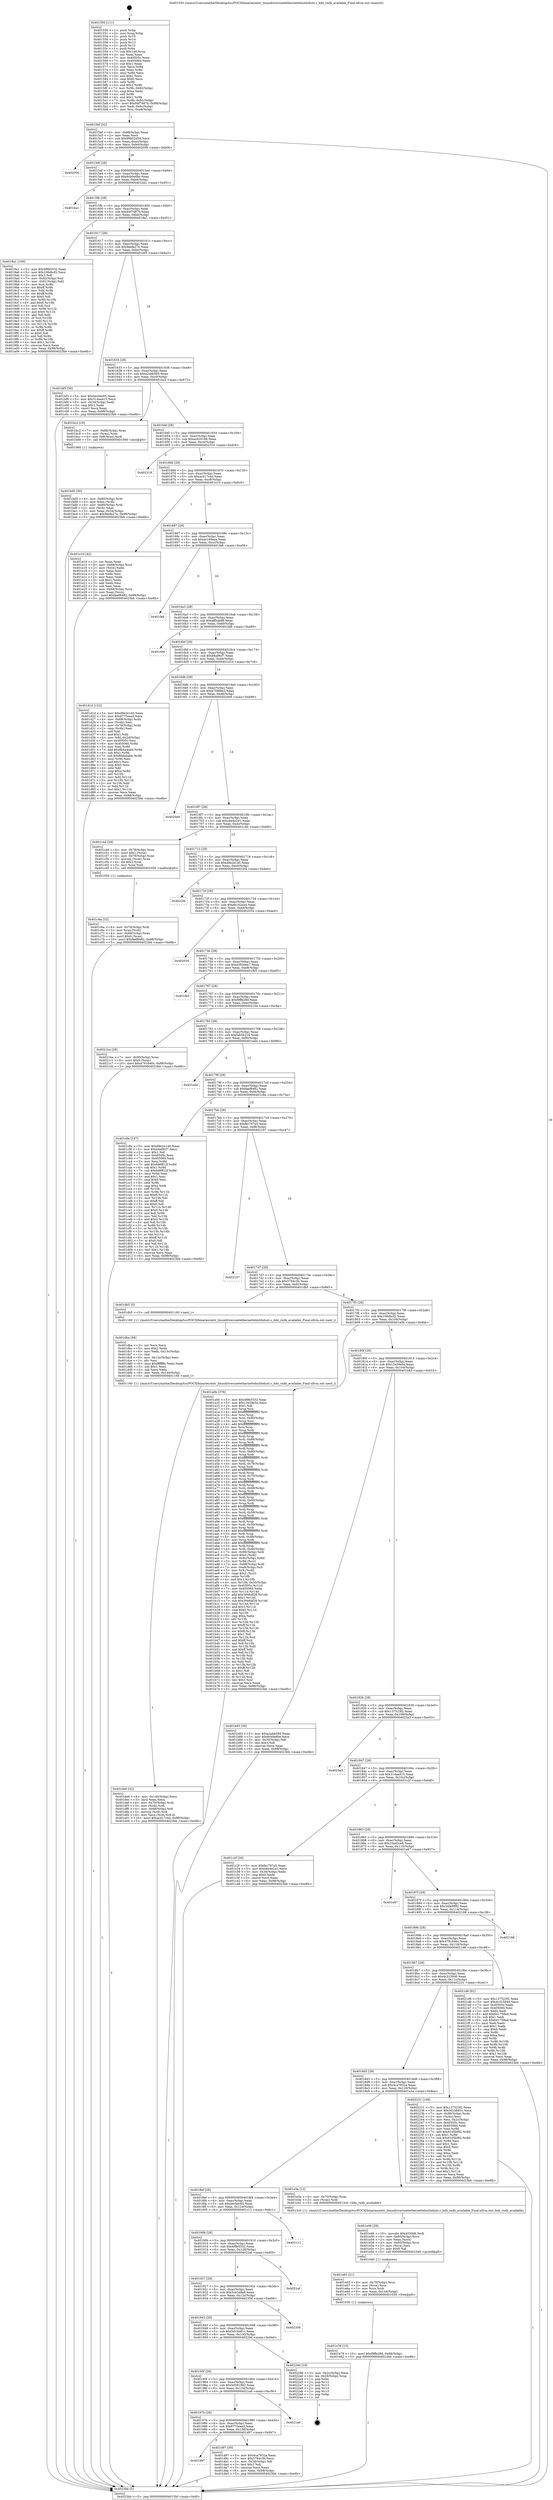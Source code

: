 digraph "0x401550" {
  label = "0x401550 (/mnt/c/Users/mathe/Desktop/tcc/POCII/binaries/extr_linuxdriversnetethernettehutitehuti.c_bdx_rxdb_available_Final-ollvm.out::main(0))"
  labelloc = "t"
  node[shape=record]

  Entry [label="",width=0.3,height=0.3,shape=circle,fillcolor=black,style=filled]
  "0x4015bf" [label="{
     0x4015bf [32]\l
     | [instrs]\l
     &nbsp;&nbsp;0x4015bf \<+6\>: mov -0x98(%rbp),%eax\l
     &nbsp;&nbsp;0x4015c5 \<+2\>: mov %eax,%ecx\l
     &nbsp;&nbsp;0x4015c7 \<+6\>: sub $0x89602d59,%ecx\l
     &nbsp;&nbsp;0x4015cd \<+6\>: mov %eax,-0xac(%rbp)\l
     &nbsp;&nbsp;0x4015d3 \<+6\>: mov %ecx,-0xb0(%rbp)\l
     &nbsp;&nbsp;0x4015d9 \<+6\>: je 0000000000402056 \<main+0xb06\>\l
  }"]
  "0x402056" [label="{
     0x402056\l
  }", style=dashed]
  "0x4015df" [label="{
     0x4015df [28]\l
     | [instrs]\l
     &nbsp;&nbsp;0x4015df \<+5\>: jmp 00000000004015e4 \<main+0x94\>\l
     &nbsp;&nbsp;0x4015e4 \<+6\>: mov -0xac(%rbp),%eax\l
     &nbsp;&nbsp;0x4015ea \<+5\>: sub $0x8cb0e6be,%eax\l
     &nbsp;&nbsp;0x4015ef \<+6\>: mov %eax,-0xb4(%rbp)\l
     &nbsp;&nbsp;0x4015f5 \<+6\>: je 0000000000401ba1 \<main+0x651\>\l
  }"]
  Exit [label="",width=0.3,height=0.3,shape=circle,fillcolor=black,style=filled,peripheries=2]
  "0x401ba1" [label="{
     0x401ba1\l
  }", style=dashed]
  "0x4015fb" [label="{
     0x4015fb [28]\l
     | [instrs]\l
     &nbsp;&nbsp;0x4015fb \<+5\>: jmp 0000000000401600 \<main+0xb0\>\l
     &nbsp;&nbsp;0x401600 \<+6\>: mov -0xac(%rbp),%eax\l
     &nbsp;&nbsp;0x401606 \<+5\>: sub $0x94f7d87b,%eax\l
     &nbsp;&nbsp;0x40160b \<+6\>: mov %eax,-0xb8(%rbp)\l
     &nbsp;&nbsp;0x401611 \<+6\>: je 00000000004019a1 \<main+0x451\>\l
  }"]
  "0x401e78" [label="{
     0x401e78 [15]\l
     | [instrs]\l
     &nbsp;&nbsp;0x401e78 \<+10\>: movl $0xf9ffe28d,-0x98(%rbp)\l
     &nbsp;&nbsp;0x401e82 \<+5\>: jmp 00000000004023bb \<main+0xe6b\>\l
  }"]
  "0x4019a1" [label="{
     0x4019a1 [106]\l
     | [instrs]\l
     &nbsp;&nbsp;0x4019a1 \<+5\>: mov $0x4f9b5532,%eax\l
     &nbsp;&nbsp;0x4019a6 \<+5\>: mov $0x106dbcf2,%ecx\l
     &nbsp;&nbsp;0x4019ab \<+2\>: mov $0x1,%dl\l
     &nbsp;&nbsp;0x4019ad \<+7\>: mov -0x92(%rbp),%sil\l
     &nbsp;&nbsp;0x4019b4 \<+7\>: mov -0x91(%rbp),%dil\l
     &nbsp;&nbsp;0x4019bb \<+3\>: mov %sil,%r8b\l
     &nbsp;&nbsp;0x4019be \<+4\>: xor $0xff,%r8b\l
     &nbsp;&nbsp;0x4019c2 \<+3\>: mov %dil,%r9b\l
     &nbsp;&nbsp;0x4019c5 \<+4\>: xor $0xff,%r9b\l
     &nbsp;&nbsp;0x4019c9 \<+3\>: xor $0x0,%dl\l
     &nbsp;&nbsp;0x4019cc \<+3\>: mov %r8b,%r10b\l
     &nbsp;&nbsp;0x4019cf \<+4\>: and $0x0,%r10b\l
     &nbsp;&nbsp;0x4019d3 \<+3\>: and %dl,%sil\l
     &nbsp;&nbsp;0x4019d6 \<+3\>: mov %r9b,%r11b\l
     &nbsp;&nbsp;0x4019d9 \<+4\>: and $0x0,%r11b\l
     &nbsp;&nbsp;0x4019dd \<+3\>: and %dl,%dil\l
     &nbsp;&nbsp;0x4019e0 \<+3\>: or %sil,%r10b\l
     &nbsp;&nbsp;0x4019e3 \<+3\>: or %dil,%r11b\l
     &nbsp;&nbsp;0x4019e6 \<+3\>: xor %r11b,%r10b\l
     &nbsp;&nbsp;0x4019e9 \<+3\>: or %r9b,%r8b\l
     &nbsp;&nbsp;0x4019ec \<+4\>: xor $0xff,%r8b\l
     &nbsp;&nbsp;0x4019f0 \<+3\>: or $0x0,%dl\l
     &nbsp;&nbsp;0x4019f3 \<+3\>: and %dl,%r8b\l
     &nbsp;&nbsp;0x4019f6 \<+3\>: or %r8b,%r10b\l
     &nbsp;&nbsp;0x4019f9 \<+4\>: test $0x1,%r10b\l
     &nbsp;&nbsp;0x4019fd \<+3\>: cmovne %ecx,%eax\l
     &nbsp;&nbsp;0x401a00 \<+6\>: mov %eax,-0x98(%rbp)\l
     &nbsp;&nbsp;0x401a06 \<+5\>: jmp 00000000004023bb \<main+0xe6b\>\l
  }"]
  "0x401617" [label="{
     0x401617 [28]\l
     | [instrs]\l
     &nbsp;&nbsp;0x401617 \<+5\>: jmp 000000000040161c \<main+0xcc\>\l
     &nbsp;&nbsp;0x40161c \<+6\>: mov -0xac(%rbp),%eax\l
     &nbsp;&nbsp;0x401622 \<+5\>: sub $0x9eefa27e,%eax\l
     &nbsp;&nbsp;0x401627 \<+6\>: mov %eax,-0xbc(%rbp)\l
     &nbsp;&nbsp;0x40162d \<+6\>: je 0000000000401bf3 \<main+0x6a3\>\l
  }"]
  "0x4023bb" [label="{
     0x4023bb [5]\l
     | [instrs]\l
     &nbsp;&nbsp;0x4023bb \<+5\>: jmp 00000000004015bf \<main+0x6f\>\l
  }"]
  "0x401550" [label="{
     0x401550 [111]\l
     | [instrs]\l
     &nbsp;&nbsp;0x401550 \<+1\>: push %rbp\l
     &nbsp;&nbsp;0x401551 \<+3\>: mov %rsp,%rbp\l
     &nbsp;&nbsp;0x401554 \<+2\>: push %r15\l
     &nbsp;&nbsp;0x401556 \<+2\>: push %r14\l
     &nbsp;&nbsp;0x401558 \<+2\>: push %r13\l
     &nbsp;&nbsp;0x40155a \<+2\>: push %r12\l
     &nbsp;&nbsp;0x40155c \<+1\>: push %rbx\l
     &nbsp;&nbsp;0x40155d \<+7\>: sub $0x148,%rsp\l
     &nbsp;&nbsp;0x401564 \<+2\>: xor %eax,%eax\l
     &nbsp;&nbsp;0x401566 \<+7\>: mov 0x40505c,%ecx\l
     &nbsp;&nbsp;0x40156d \<+7\>: mov 0x405060,%edx\l
     &nbsp;&nbsp;0x401574 \<+3\>: sub $0x1,%eax\l
     &nbsp;&nbsp;0x401577 \<+3\>: mov %ecx,%r8d\l
     &nbsp;&nbsp;0x40157a \<+3\>: add %eax,%r8d\l
     &nbsp;&nbsp;0x40157d \<+4\>: imul %r8d,%ecx\l
     &nbsp;&nbsp;0x401581 \<+3\>: and $0x1,%ecx\l
     &nbsp;&nbsp;0x401584 \<+3\>: cmp $0x0,%ecx\l
     &nbsp;&nbsp;0x401587 \<+4\>: sete %r9b\l
     &nbsp;&nbsp;0x40158b \<+4\>: and $0x1,%r9b\l
     &nbsp;&nbsp;0x40158f \<+7\>: mov %r9b,-0x92(%rbp)\l
     &nbsp;&nbsp;0x401596 \<+3\>: cmp $0xa,%edx\l
     &nbsp;&nbsp;0x401599 \<+4\>: setl %r9b\l
     &nbsp;&nbsp;0x40159d \<+4\>: and $0x1,%r9b\l
     &nbsp;&nbsp;0x4015a1 \<+7\>: mov %r9b,-0x91(%rbp)\l
     &nbsp;&nbsp;0x4015a8 \<+10\>: movl $0x94f7d87b,-0x98(%rbp)\l
     &nbsp;&nbsp;0x4015b2 \<+6\>: mov %edi,-0x9c(%rbp)\l
     &nbsp;&nbsp;0x4015b8 \<+7\>: mov %rsi,-0xa8(%rbp)\l
  }"]
  "0x401e63" [label="{
     0x401e63 [21]\l
     | [instrs]\l
     &nbsp;&nbsp;0x401e63 \<+4\>: mov -0x70(%rbp),%rcx\l
     &nbsp;&nbsp;0x401e67 \<+3\>: mov (%rcx),%rcx\l
     &nbsp;&nbsp;0x401e6a \<+3\>: mov %rcx,%rdi\l
     &nbsp;&nbsp;0x401e6d \<+6\>: mov %eax,-0x144(%rbp)\l
     &nbsp;&nbsp;0x401e73 \<+5\>: call 0000000000401030 \<free@plt\>\l
     | [calls]\l
     &nbsp;&nbsp;0x401030 \{1\} (unknown)\l
  }"]
  "0x401bf3" [label="{
     0x401bf3 [30]\l
     | [instrs]\l
     &nbsp;&nbsp;0x401bf3 \<+5\>: mov $0x4ec0dc65,%eax\l
     &nbsp;&nbsp;0x401bf8 \<+5\>: mov $0x314aa415,%ecx\l
     &nbsp;&nbsp;0x401bfd \<+3\>: mov -0x34(%rbp),%edx\l
     &nbsp;&nbsp;0x401c00 \<+3\>: cmp $0x1,%edx\l
     &nbsp;&nbsp;0x401c03 \<+3\>: cmovl %ecx,%eax\l
     &nbsp;&nbsp;0x401c06 \<+6\>: mov %eax,-0x98(%rbp)\l
     &nbsp;&nbsp;0x401c0c \<+5\>: jmp 00000000004023bb \<main+0xe6b\>\l
  }"]
  "0x401633" [label="{
     0x401633 [28]\l
     | [instrs]\l
     &nbsp;&nbsp;0x401633 \<+5\>: jmp 0000000000401638 \<main+0xe8\>\l
     &nbsp;&nbsp;0x401638 \<+6\>: mov -0xac(%rbp),%eax\l
     &nbsp;&nbsp;0x40163e \<+5\>: sub $0xa2abb585,%eax\l
     &nbsp;&nbsp;0x401643 \<+6\>: mov %eax,-0xc0(%rbp)\l
     &nbsp;&nbsp;0x401649 \<+6\>: je 0000000000401bc2 \<main+0x672\>\l
  }"]
  "0x401e46" [label="{
     0x401e46 [29]\l
     | [instrs]\l
     &nbsp;&nbsp;0x401e46 \<+10\>: movabs $0x4030d6,%rdi\l
     &nbsp;&nbsp;0x401e50 \<+4\>: mov -0x60(%rbp),%rcx\l
     &nbsp;&nbsp;0x401e54 \<+2\>: mov %eax,(%rcx)\l
     &nbsp;&nbsp;0x401e56 \<+4\>: mov -0x60(%rbp),%rcx\l
     &nbsp;&nbsp;0x401e5a \<+2\>: mov (%rcx),%esi\l
     &nbsp;&nbsp;0x401e5c \<+2\>: mov $0x0,%al\l
     &nbsp;&nbsp;0x401e5e \<+5\>: call 0000000000401040 \<printf@plt\>\l
     | [calls]\l
     &nbsp;&nbsp;0x401040 \{1\} (unknown)\l
  }"]
  "0x401bc2" [label="{
     0x401bc2 [19]\l
     | [instrs]\l
     &nbsp;&nbsp;0x401bc2 \<+7\>: mov -0x88(%rbp),%rax\l
     &nbsp;&nbsp;0x401bc9 \<+3\>: mov (%rax),%rax\l
     &nbsp;&nbsp;0x401bcc \<+4\>: mov 0x8(%rax),%rdi\l
     &nbsp;&nbsp;0x401bd0 \<+5\>: call 0000000000401060 \<atoi@plt\>\l
     | [calls]\l
     &nbsp;&nbsp;0x401060 \{1\} (unknown)\l
  }"]
  "0x40164f" [label="{
     0x40164f [28]\l
     | [instrs]\l
     &nbsp;&nbsp;0x40164f \<+5\>: jmp 0000000000401654 \<main+0x104\>\l
     &nbsp;&nbsp;0x401654 \<+6\>: mov -0xac(%rbp),%eax\l
     &nbsp;&nbsp;0x40165a \<+5\>: sub $0xac620188,%eax\l
     &nbsp;&nbsp;0x40165f \<+6\>: mov %eax,-0xc4(%rbp)\l
     &nbsp;&nbsp;0x401665 \<+6\>: je 0000000000402319 \<main+0xdc9\>\l
  }"]
  "0x401de6" [label="{
     0x401de6 [42]\l
     | [instrs]\l
     &nbsp;&nbsp;0x401de6 \<+6\>: mov -0x140(%rbp),%ecx\l
     &nbsp;&nbsp;0x401dec \<+3\>: imul %eax,%ecx\l
     &nbsp;&nbsp;0x401def \<+4\>: mov -0x70(%rbp),%rdi\l
     &nbsp;&nbsp;0x401df3 \<+3\>: mov (%rdi),%rdi\l
     &nbsp;&nbsp;0x401df6 \<+4\>: mov -0x68(%rbp),%r8\l
     &nbsp;&nbsp;0x401dfa \<+3\>: movslq (%r8),%r8\l
     &nbsp;&nbsp;0x401dfd \<+4\>: mov %ecx,(%rdi,%r8,4)\l
     &nbsp;&nbsp;0x401e01 \<+10\>: movl $0xacd17c4d,-0x98(%rbp)\l
     &nbsp;&nbsp;0x401e0b \<+5\>: jmp 00000000004023bb \<main+0xe6b\>\l
  }"]
  "0x402319" [label="{
     0x402319\l
  }", style=dashed]
  "0x40166b" [label="{
     0x40166b [28]\l
     | [instrs]\l
     &nbsp;&nbsp;0x40166b \<+5\>: jmp 0000000000401670 \<main+0x120\>\l
     &nbsp;&nbsp;0x401670 \<+6\>: mov -0xac(%rbp),%eax\l
     &nbsp;&nbsp;0x401676 \<+5\>: sub $0xacd17c4d,%eax\l
     &nbsp;&nbsp;0x40167b \<+6\>: mov %eax,-0xc8(%rbp)\l
     &nbsp;&nbsp;0x401681 \<+6\>: je 0000000000401e10 \<main+0x8c0\>\l
  }"]
  "0x401dba" [label="{
     0x401dba [44]\l
     | [instrs]\l
     &nbsp;&nbsp;0x401dba \<+2\>: xor %ecx,%ecx\l
     &nbsp;&nbsp;0x401dbc \<+5\>: mov $0x2,%edx\l
     &nbsp;&nbsp;0x401dc1 \<+6\>: mov %edx,-0x13c(%rbp)\l
     &nbsp;&nbsp;0x401dc7 \<+1\>: cltd\l
     &nbsp;&nbsp;0x401dc8 \<+6\>: mov -0x13c(%rbp),%esi\l
     &nbsp;&nbsp;0x401dce \<+2\>: idiv %esi\l
     &nbsp;&nbsp;0x401dd0 \<+6\>: imul $0xfffffffe,%edx,%edx\l
     &nbsp;&nbsp;0x401dd6 \<+3\>: sub $0x1,%ecx\l
     &nbsp;&nbsp;0x401dd9 \<+2\>: sub %ecx,%edx\l
     &nbsp;&nbsp;0x401ddb \<+6\>: mov %edx,-0x140(%rbp)\l
     &nbsp;&nbsp;0x401de1 \<+5\>: call 0000000000401160 \<next_i\>\l
     | [calls]\l
     &nbsp;&nbsp;0x401160 \{1\} (/mnt/c/Users/mathe/Desktop/tcc/POCII/binaries/extr_linuxdriversnetethernettehutitehuti.c_bdx_rxdb_available_Final-ollvm.out::next_i)\l
  }"]
  "0x401e10" [label="{
     0x401e10 [42]\l
     | [instrs]\l
     &nbsp;&nbsp;0x401e10 \<+2\>: xor %eax,%eax\l
     &nbsp;&nbsp;0x401e12 \<+4\>: mov -0x68(%rbp),%rcx\l
     &nbsp;&nbsp;0x401e16 \<+2\>: mov (%rcx),%edx\l
     &nbsp;&nbsp;0x401e18 \<+2\>: mov %eax,%esi\l
     &nbsp;&nbsp;0x401e1a \<+2\>: sub %edx,%esi\l
     &nbsp;&nbsp;0x401e1c \<+2\>: mov %eax,%edx\l
     &nbsp;&nbsp;0x401e1e \<+3\>: sub $0x1,%edx\l
     &nbsp;&nbsp;0x401e21 \<+2\>: add %edx,%esi\l
     &nbsp;&nbsp;0x401e23 \<+2\>: sub %esi,%eax\l
     &nbsp;&nbsp;0x401e25 \<+4\>: mov -0x68(%rbp),%rcx\l
     &nbsp;&nbsp;0x401e29 \<+2\>: mov %eax,(%rcx)\l
     &nbsp;&nbsp;0x401e2b \<+10\>: movl $0xfaef8482,-0x98(%rbp)\l
     &nbsp;&nbsp;0x401e35 \<+5\>: jmp 00000000004023bb \<main+0xe6b\>\l
  }"]
  "0x401687" [label="{
     0x401687 [28]\l
     | [instrs]\l
     &nbsp;&nbsp;0x401687 \<+5\>: jmp 000000000040168c \<main+0x13c\>\l
     &nbsp;&nbsp;0x40168c \<+6\>: mov -0xac(%rbp),%eax\l
     &nbsp;&nbsp;0x401692 \<+5\>: sub $0xae168aaa,%eax\l
     &nbsp;&nbsp;0x401697 \<+6\>: mov %eax,-0xcc(%rbp)\l
     &nbsp;&nbsp;0x40169d \<+6\>: je 0000000000401fa6 \<main+0xa56\>\l
  }"]
  "0x401997" [label="{
     0x401997\l
  }", style=dashed]
  "0x401fa6" [label="{
     0x401fa6\l
  }", style=dashed]
  "0x4016a3" [label="{
     0x4016a3 [28]\l
     | [instrs]\l
     &nbsp;&nbsp;0x4016a3 \<+5\>: jmp 00000000004016a8 \<main+0x158\>\l
     &nbsp;&nbsp;0x4016a8 \<+6\>: mov -0xac(%rbp),%eax\l
     &nbsp;&nbsp;0x4016ae \<+5\>: sub $0xaff5ab98,%eax\l
     &nbsp;&nbsp;0x4016b3 \<+6\>: mov %eax,-0xd0(%rbp)\l
     &nbsp;&nbsp;0x4016b9 \<+6\>: je 0000000000401fd9 \<main+0xa89\>\l
  }"]
  "0x401d97" [label="{
     0x401d97 [30]\l
     | [instrs]\l
     &nbsp;&nbsp;0x401d97 \<+5\>: mov $0x4ca7832a,%eax\l
     &nbsp;&nbsp;0x401d9c \<+5\>: mov $0x5794c3b,%ecx\l
     &nbsp;&nbsp;0x401da1 \<+3\>: mov -0x2d(%rbp),%dl\l
     &nbsp;&nbsp;0x401da4 \<+3\>: test $0x1,%dl\l
     &nbsp;&nbsp;0x401da7 \<+3\>: cmovne %ecx,%eax\l
     &nbsp;&nbsp;0x401daa \<+6\>: mov %eax,-0x98(%rbp)\l
     &nbsp;&nbsp;0x401db0 \<+5\>: jmp 00000000004023bb \<main+0xe6b\>\l
  }"]
  "0x401fd9" [label="{
     0x401fd9\l
  }", style=dashed]
  "0x4016bf" [label="{
     0x4016bf [28]\l
     | [instrs]\l
     &nbsp;&nbsp;0x4016bf \<+5\>: jmp 00000000004016c4 \<main+0x174\>\l
     &nbsp;&nbsp;0x4016c4 \<+6\>: mov -0xac(%rbp),%eax\l
     &nbsp;&nbsp;0x4016ca \<+5\>: sub $0xb4af9cf7,%eax\l
     &nbsp;&nbsp;0x4016cf \<+6\>: mov %eax,-0xd4(%rbp)\l
     &nbsp;&nbsp;0x4016d5 \<+6\>: je 0000000000401d1d \<main+0x7cd\>\l
  }"]
  "0x40197b" [label="{
     0x40197b [28]\l
     | [instrs]\l
     &nbsp;&nbsp;0x40197b \<+5\>: jmp 0000000000401980 \<main+0x430\>\l
     &nbsp;&nbsp;0x401980 \<+6\>: mov -0xac(%rbp),%eax\l
     &nbsp;&nbsp;0x401986 \<+5\>: sub $0x6775eaa3,%eax\l
     &nbsp;&nbsp;0x40198b \<+6\>: mov %eax,-0x138(%rbp)\l
     &nbsp;&nbsp;0x401991 \<+6\>: je 0000000000401d97 \<main+0x847\>\l
  }"]
  "0x401d1d" [label="{
     0x401d1d [122]\l
     | [instrs]\l
     &nbsp;&nbsp;0x401d1d \<+5\>: mov $0xd9e2e140,%eax\l
     &nbsp;&nbsp;0x401d22 \<+5\>: mov $0x6775eaa3,%ecx\l
     &nbsp;&nbsp;0x401d27 \<+4\>: mov -0x68(%rbp),%rdx\l
     &nbsp;&nbsp;0x401d2b \<+2\>: mov (%rdx),%esi\l
     &nbsp;&nbsp;0x401d2d \<+4\>: mov -0x78(%rbp),%rdx\l
     &nbsp;&nbsp;0x401d31 \<+2\>: cmp (%rdx),%esi\l
     &nbsp;&nbsp;0x401d33 \<+4\>: setl %dil\l
     &nbsp;&nbsp;0x401d37 \<+4\>: and $0x1,%dil\l
     &nbsp;&nbsp;0x401d3b \<+4\>: mov %dil,-0x2d(%rbp)\l
     &nbsp;&nbsp;0x401d3f \<+7\>: mov 0x40505c,%esi\l
     &nbsp;&nbsp;0x401d46 \<+8\>: mov 0x405060,%r8d\l
     &nbsp;&nbsp;0x401d4e \<+3\>: mov %esi,%r9d\l
     &nbsp;&nbsp;0x401d51 \<+7\>: add $0x8b6a4abb,%r9d\l
     &nbsp;&nbsp;0x401d58 \<+4\>: sub $0x1,%r9d\l
     &nbsp;&nbsp;0x401d5c \<+7\>: sub $0x8b6a4abb,%r9d\l
     &nbsp;&nbsp;0x401d63 \<+4\>: imul %r9d,%esi\l
     &nbsp;&nbsp;0x401d67 \<+3\>: and $0x1,%esi\l
     &nbsp;&nbsp;0x401d6a \<+3\>: cmp $0x0,%esi\l
     &nbsp;&nbsp;0x401d6d \<+4\>: sete %dil\l
     &nbsp;&nbsp;0x401d71 \<+4\>: cmp $0xa,%r8d\l
     &nbsp;&nbsp;0x401d75 \<+4\>: setl %r10b\l
     &nbsp;&nbsp;0x401d79 \<+3\>: mov %dil,%r11b\l
     &nbsp;&nbsp;0x401d7c \<+3\>: and %r10b,%r11b\l
     &nbsp;&nbsp;0x401d7f \<+3\>: xor %r10b,%dil\l
     &nbsp;&nbsp;0x401d82 \<+3\>: or %dil,%r11b\l
     &nbsp;&nbsp;0x401d85 \<+4\>: test $0x1,%r11b\l
     &nbsp;&nbsp;0x401d89 \<+3\>: cmovne %ecx,%eax\l
     &nbsp;&nbsp;0x401d8c \<+6\>: mov %eax,-0x98(%rbp)\l
     &nbsp;&nbsp;0x401d92 \<+5\>: jmp 00000000004023bb \<main+0xe6b\>\l
  }"]
  "0x4016db" [label="{
     0x4016db [28]\l
     | [instrs]\l
     &nbsp;&nbsp;0x4016db \<+5\>: jmp 00000000004016e0 \<main+0x190\>\l
     &nbsp;&nbsp;0x4016e0 \<+6\>: mov -0xac(%rbp),%eax\l
     &nbsp;&nbsp;0x4016e6 \<+5\>: sub $0xb708f6e2,%eax\l
     &nbsp;&nbsp;0x4016eb \<+6\>: mov %eax,-0xd8(%rbp)\l
     &nbsp;&nbsp;0x4016f1 \<+6\>: je 00000000004020e9 \<main+0xb99\>\l
  }"]
  "0x4021a6" [label="{
     0x4021a6\l
  }", style=dashed]
  "0x4020e9" [label="{
     0x4020e9\l
  }", style=dashed]
  "0x4016f7" [label="{
     0x4016f7 [28]\l
     | [instrs]\l
     &nbsp;&nbsp;0x4016f7 \<+5\>: jmp 00000000004016fc \<main+0x1ac\>\l
     &nbsp;&nbsp;0x4016fc \<+6\>: mov -0xac(%rbp),%eax\l
     &nbsp;&nbsp;0x401702 \<+5\>: sub $0xc6e4e241,%eax\l
     &nbsp;&nbsp;0x401707 \<+6\>: mov %eax,-0xdc(%rbp)\l
     &nbsp;&nbsp;0x40170d \<+6\>: je 0000000000401c4d \<main+0x6fd\>\l
  }"]
  "0x40195f" [label="{
     0x40195f [28]\l
     | [instrs]\l
     &nbsp;&nbsp;0x40195f \<+5\>: jmp 0000000000401964 \<main+0x414\>\l
     &nbsp;&nbsp;0x401964 \<+6\>: mov -0xac(%rbp),%eax\l
     &nbsp;&nbsp;0x40196a \<+5\>: sub $0x5d591892,%eax\l
     &nbsp;&nbsp;0x40196f \<+6\>: mov %eax,-0x134(%rbp)\l
     &nbsp;&nbsp;0x401975 \<+6\>: je 00000000004021a6 \<main+0xc56\>\l
  }"]
  "0x401c4d" [label="{
     0x401c4d [29]\l
     | [instrs]\l
     &nbsp;&nbsp;0x401c4d \<+4\>: mov -0x78(%rbp),%rax\l
     &nbsp;&nbsp;0x401c51 \<+6\>: movl $0x1,(%rax)\l
     &nbsp;&nbsp;0x401c57 \<+4\>: mov -0x78(%rbp),%rax\l
     &nbsp;&nbsp;0x401c5b \<+3\>: movslq (%rax),%rax\l
     &nbsp;&nbsp;0x401c5e \<+4\>: shl $0x2,%rax\l
     &nbsp;&nbsp;0x401c62 \<+3\>: mov %rax,%rdi\l
     &nbsp;&nbsp;0x401c65 \<+5\>: call 0000000000401050 \<malloc@plt\>\l
     | [calls]\l
     &nbsp;&nbsp;0x401050 \{1\} (unknown)\l
  }"]
  "0x401713" [label="{
     0x401713 [28]\l
     | [instrs]\l
     &nbsp;&nbsp;0x401713 \<+5\>: jmp 0000000000401718 \<main+0x1c8\>\l
     &nbsp;&nbsp;0x401718 \<+6\>: mov -0xac(%rbp),%eax\l
     &nbsp;&nbsp;0x40171e \<+5\>: sub $0xd9e2e140,%eax\l
     &nbsp;&nbsp;0x401723 \<+6\>: mov %eax,-0xe0(%rbp)\l
     &nbsp;&nbsp;0x401729 \<+6\>: je 00000000004022f4 \<main+0xda4\>\l
  }"]
  "0x40229d" [label="{
     0x40229d [18]\l
     | [instrs]\l
     &nbsp;&nbsp;0x40229d \<+3\>: mov -0x2c(%rbp),%eax\l
     &nbsp;&nbsp;0x4022a0 \<+4\>: lea -0x28(%rbp),%rsp\l
     &nbsp;&nbsp;0x4022a4 \<+1\>: pop %rbx\l
     &nbsp;&nbsp;0x4022a5 \<+2\>: pop %r12\l
     &nbsp;&nbsp;0x4022a7 \<+2\>: pop %r13\l
     &nbsp;&nbsp;0x4022a9 \<+2\>: pop %r14\l
     &nbsp;&nbsp;0x4022ab \<+2\>: pop %r15\l
     &nbsp;&nbsp;0x4022ad \<+1\>: pop %rbp\l
     &nbsp;&nbsp;0x4022ae \<+1\>: ret\l
  }"]
  "0x4022f4" [label="{
     0x4022f4\l
  }", style=dashed]
  "0x40172f" [label="{
     0x40172f [28]\l
     | [instrs]\l
     &nbsp;&nbsp;0x40172f \<+5\>: jmp 0000000000401734 \<main+0x1e4\>\l
     &nbsp;&nbsp;0x401734 \<+6\>: mov -0xac(%rbp),%eax\l
     &nbsp;&nbsp;0x40173a \<+5\>: sub $0xdb162ea4,%eax\l
     &nbsp;&nbsp;0x40173f \<+6\>: mov %eax,-0xe4(%rbp)\l
     &nbsp;&nbsp;0x401745 \<+6\>: je 0000000000402034 \<main+0xae4\>\l
  }"]
  "0x401943" [label="{
     0x401943 [28]\l
     | [instrs]\l
     &nbsp;&nbsp;0x401943 \<+5\>: jmp 0000000000401948 \<main+0x3f8\>\l
     &nbsp;&nbsp;0x401948 \<+6\>: mov -0xac(%rbp),%eax\l
     &nbsp;&nbsp;0x40194e \<+5\>: sub $0x5d1bb81c,%eax\l
     &nbsp;&nbsp;0x401953 \<+6\>: mov %eax,-0x130(%rbp)\l
     &nbsp;&nbsp;0x401959 \<+6\>: je 000000000040229d \<main+0xd4d\>\l
  }"]
  "0x402034" [label="{
     0x402034\l
  }", style=dashed]
  "0x40174b" [label="{
     0x40174b [28]\l
     | [instrs]\l
     &nbsp;&nbsp;0x40174b \<+5\>: jmp 0000000000401750 \<main+0x200\>\l
     &nbsp;&nbsp;0x401750 \<+6\>: mov -0xac(%rbp),%eax\l
     &nbsp;&nbsp;0x401756 \<+5\>: sub $0xe593dee7,%eax\l
     &nbsp;&nbsp;0x40175b \<+6\>: mov %eax,-0xe8(%rbp)\l
     &nbsp;&nbsp;0x401761 \<+6\>: je 0000000000401fb5 \<main+0xa65\>\l
  }"]
  "0x402356" [label="{
     0x402356\l
  }", style=dashed]
  "0x401fb5" [label="{
     0x401fb5\l
  }", style=dashed]
  "0x401767" [label="{
     0x401767 [28]\l
     | [instrs]\l
     &nbsp;&nbsp;0x401767 \<+5\>: jmp 000000000040176c \<main+0x21c\>\l
     &nbsp;&nbsp;0x40176c \<+6\>: mov -0xac(%rbp),%eax\l
     &nbsp;&nbsp;0x401772 \<+5\>: sub $0xf9ffe28d,%eax\l
     &nbsp;&nbsp;0x401777 \<+6\>: mov %eax,-0xec(%rbp)\l
     &nbsp;&nbsp;0x40177d \<+6\>: je 00000000004021ba \<main+0xc6a\>\l
  }"]
  "0x401927" [label="{
     0x401927 [28]\l
     | [instrs]\l
     &nbsp;&nbsp;0x401927 \<+5\>: jmp 000000000040192c \<main+0x3dc\>\l
     &nbsp;&nbsp;0x40192c \<+6\>: mov -0xac(%rbp),%eax\l
     &nbsp;&nbsp;0x401932 \<+5\>: sub $0x5c43a8a8,%eax\l
     &nbsp;&nbsp;0x401937 \<+6\>: mov %eax,-0x12c(%rbp)\l
     &nbsp;&nbsp;0x40193d \<+6\>: je 0000000000402356 \<main+0xe06\>\l
  }"]
  "0x4021ba" [label="{
     0x4021ba [28]\l
     | [instrs]\l
     &nbsp;&nbsp;0x4021ba \<+7\>: mov -0x90(%rbp),%rax\l
     &nbsp;&nbsp;0x4021c1 \<+6\>: movl $0x0,(%rax)\l
     &nbsp;&nbsp;0x4021c7 \<+10\>: movl $0x4791646c,-0x98(%rbp)\l
     &nbsp;&nbsp;0x4021d1 \<+5\>: jmp 00000000004023bb \<main+0xe6b\>\l
  }"]
  "0x401783" [label="{
     0x401783 [28]\l
     | [instrs]\l
     &nbsp;&nbsp;0x401783 \<+5\>: jmp 0000000000401788 \<main+0x238\>\l
     &nbsp;&nbsp;0x401788 \<+6\>: mov -0xac(%rbp),%eax\l
     &nbsp;&nbsp;0x40178e \<+5\>: sub $0xfab5b218,%eax\l
     &nbsp;&nbsp;0x401793 \<+6\>: mov %eax,-0xf0(%rbp)\l
     &nbsp;&nbsp;0x401799 \<+6\>: je 0000000000401edd \<main+0x98d\>\l
  }"]
  "0x4022af" [label="{
     0x4022af\l
  }", style=dashed]
  "0x401edd" [label="{
     0x401edd\l
  }", style=dashed]
  "0x40179f" [label="{
     0x40179f [28]\l
     | [instrs]\l
     &nbsp;&nbsp;0x40179f \<+5\>: jmp 00000000004017a4 \<main+0x254\>\l
     &nbsp;&nbsp;0x4017a4 \<+6\>: mov -0xac(%rbp),%eax\l
     &nbsp;&nbsp;0x4017aa \<+5\>: sub $0xfaef8482,%eax\l
     &nbsp;&nbsp;0x4017af \<+6\>: mov %eax,-0xf4(%rbp)\l
     &nbsp;&nbsp;0x4017b5 \<+6\>: je 0000000000401c8a \<main+0x73a\>\l
  }"]
  "0x40190b" [label="{
     0x40190b [28]\l
     | [instrs]\l
     &nbsp;&nbsp;0x40190b \<+5\>: jmp 0000000000401910 \<main+0x3c0\>\l
     &nbsp;&nbsp;0x401910 \<+6\>: mov -0xac(%rbp),%eax\l
     &nbsp;&nbsp;0x401916 \<+5\>: sub $0x4f9b5532,%eax\l
     &nbsp;&nbsp;0x40191b \<+6\>: mov %eax,-0x128(%rbp)\l
     &nbsp;&nbsp;0x401921 \<+6\>: je 00000000004022af \<main+0xd5f\>\l
  }"]
  "0x401c8a" [label="{
     0x401c8a [147]\l
     | [instrs]\l
     &nbsp;&nbsp;0x401c8a \<+5\>: mov $0xd9e2e140,%eax\l
     &nbsp;&nbsp;0x401c8f \<+5\>: mov $0xb4af9cf7,%ecx\l
     &nbsp;&nbsp;0x401c94 \<+2\>: mov $0x1,%dl\l
     &nbsp;&nbsp;0x401c96 \<+7\>: mov 0x40505c,%esi\l
     &nbsp;&nbsp;0x401c9d \<+7\>: mov 0x405060,%edi\l
     &nbsp;&nbsp;0x401ca4 \<+3\>: mov %esi,%r8d\l
     &nbsp;&nbsp;0x401ca7 \<+7\>: add $0x6d6ff12f,%r8d\l
     &nbsp;&nbsp;0x401cae \<+4\>: sub $0x1,%r8d\l
     &nbsp;&nbsp;0x401cb2 \<+7\>: sub $0x6d6ff12f,%r8d\l
     &nbsp;&nbsp;0x401cb9 \<+4\>: imul %r8d,%esi\l
     &nbsp;&nbsp;0x401cbd \<+3\>: and $0x1,%esi\l
     &nbsp;&nbsp;0x401cc0 \<+3\>: cmp $0x0,%esi\l
     &nbsp;&nbsp;0x401cc3 \<+4\>: sete %r9b\l
     &nbsp;&nbsp;0x401cc7 \<+3\>: cmp $0xa,%edi\l
     &nbsp;&nbsp;0x401cca \<+4\>: setl %r10b\l
     &nbsp;&nbsp;0x401cce \<+3\>: mov %r9b,%r11b\l
     &nbsp;&nbsp;0x401cd1 \<+4\>: xor $0xff,%r11b\l
     &nbsp;&nbsp;0x401cd5 \<+3\>: mov %r10b,%bl\l
     &nbsp;&nbsp;0x401cd8 \<+3\>: xor $0xff,%bl\l
     &nbsp;&nbsp;0x401cdb \<+3\>: xor $0x0,%dl\l
     &nbsp;&nbsp;0x401cde \<+3\>: mov %r11b,%r14b\l
     &nbsp;&nbsp;0x401ce1 \<+4\>: and $0x0,%r14b\l
     &nbsp;&nbsp;0x401ce5 \<+3\>: and %dl,%r9b\l
     &nbsp;&nbsp;0x401ce8 \<+3\>: mov %bl,%r15b\l
     &nbsp;&nbsp;0x401ceb \<+4\>: and $0x0,%r15b\l
     &nbsp;&nbsp;0x401cef \<+3\>: and %dl,%r10b\l
     &nbsp;&nbsp;0x401cf2 \<+3\>: or %r9b,%r14b\l
     &nbsp;&nbsp;0x401cf5 \<+3\>: or %r10b,%r15b\l
     &nbsp;&nbsp;0x401cf8 \<+3\>: xor %r15b,%r14b\l
     &nbsp;&nbsp;0x401cfb \<+3\>: or %bl,%r11b\l
     &nbsp;&nbsp;0x401cfe \<+4\>: xor $0xff,%r11b\l
     &nbsp;&nbsp;0x401d02 \<+3\>: or $0x0,%dl\l
     &nbsp;&nbsp;0x401d05 \<+3\>: and %dl,%r11b\l
     &nbsp;&nbsp;0x401d08 \<+3\>: or %r11b,%r14b\l
     &nbsp;&nbsp;0x401d0b \<+4\>: test $0x1,%r14b\l
     &nbsp;&nbsp;0x401d0f \<+3\>: cmovne %ecx,%eax\l
     &nbsp;&nbsp;0x401d12 \<+6\>: mov %eax,-0x98(%rbp)\l
     &nbsp;&nbsp;0x401d18 \<+5\>: jmp 00000000004023bb \<main+0xe6b\>\l
  }"]
  "0x4017bb" [label="{
     0x4017bb [28]\l
     | [instrs]\l
     &nbsp;&nbsp;0x4017bb \<+5\>: jmp 00000000004017c0 \<main+0x270\>\l
     &nbsp;&nbsp;0x4017c0 \<+6\>: mov -0xac(%rbp),%eax\l
     &nbsp;&nbsp;0x4017c6 \<+5\>: sub $0xfec797a5,%eax\l
     &nbsp;&nbsp;0x4017cb \<+6\>: mov %eax,-0xf8(%rbp)\l
     &nbsp;&nbsp;0x4017d1 \<+6\>: je 0000000000402197 \<main+0xc47\>\l
  }"]
  "0x401c11" [label="{
     0x401c11\l
  }", style=dashed]
  "0x402197" [label="{
     0x402197\l
  }", style=dashed]
  "0x4017d7" [label="{
     0x4017d7 [28]\l
     | [instrs]\l
     &nbsp;&nbsp;0x4017d7 \<+5\>: jmp 00000000004017dc \<main+0x28c\>\l
     &nbsp;&nbsp;0x4017dc \<+6\>: mov -0xac(%rbp),%eax\l
     &nbsp;&nbsp;0x4017e2 \<+5\>: sub $0x5794c3b,%eax\l
     &nbsp;&nbsp;0x4017e7 \<+6\>: mov %eax,-0xfc(%rbp)\l
     &nbsp;&nbsp;0x4017ed \<+6\>: je 0000000000401db5 \<main+0x865\>\l
  }"]
  "0x4018ef" [label="{
     0x4018ef [28]\l
     | [instrs]\l
     &nbsp;&nbsp;0x4018ef \<+5\>: jmp 00000000004018f4 \<main+0x3a4\>\l
     &nbsp;&nbsp;0x4018f4 \<+6\>: mov -0xac(%rbp),%eax\l
     &nbsp;&nbsp;0x4018fa \<+5\>: sub $0x4ec0dc65,%eax\l
     &nbsp;&nbsp;0x4018ff \<+6\>: mov %eax,-0x124(%rbp)\l
     &nbsp;&nbsp;0x401905 \<+6\>: je 0000000000401c11 \<main+0x6c1\>\l
  }"]
  "0x401db5" [label="{
     0x401db5 [5]\l
     | [instrs]\l
     &nbsp;&nbsp;0x401db5 \<+5\>: call 0000000000401160 \<next_i\>\l
     | [calls]\l
     &nbsp;&nbsp;0x401160 \{1\} (/mnt/c/Users/mathe/Desktop/tcc/POCII/binaries/extr_linuxdriversnetethernettehutitehuti.c_bdx_rxdb_available_Final-ollvm.out::next_i)\l
  }"]
  "0x4017f3" [label="{
     0x4017f3 [28]\l
     | [instrs]\l
     &nbsp;&nbsp;0x4017f3 \<+5\>: jmp 00000000004017f8 \<main+0x2a8\>\l
     &nbsp;&nbsp;0x4017f8 \<+6\>: mov -0xac(%rbp),%eax\l
     &nbsp;&nbsp;0x4017fe \<+5\>: sub $0x106dbcf2,%eax\l
     &nbsp;&nbsp;0x401803 \<+6\>: mov %eax,-0x100(%rbp)\l
     &nbsp;&nbsp;0x401809 \<+6\>: je 0000000000401a0b \<main+0x4bb\>\l
  }"]
  "0x401e3a" [label="{
     0x401e3a [12]\l
     | [instrs]\l
     &nbsp;&nbsp;0x401e3a \<+4\>: mov -0x70(%rbp),%rax\l
     &nbsp;&nbsp;0x401e3e \<+3\>: mov (%rax),%rdi\l
     &nbsp;&nbsp;0x401e41 \<+5\>: call 00000000004013c0 \<bdx_rxdb_available\>\l
     | [calls]\l
     &nbsp;&nbsp;0x4013c0 \{1\} (/mnt/c/Users/mathe/Desktop/tcc/POCII/binaries/extr_linuxdriversnetethernettehutitehuti.c_bdx_rxdb_available_Final-ollvm.out::bdx_rxdb_available)\l
  }"]
  "0x401a0b" [label="{
     0x401a0b [376]\l
     | [instrs]\l
     &nbsp;&nbsp;0x401a0b \<+5\>: mov $0x4f9b5532,%eax\l
     &nbsp;&nbsp;0x401a10 \<+5\>: mov $0x12e39e5a,%ecx\l
     &nbsp;&nbsp;0x401a15 \<+2\>: mov $0x1,%dl\l
     &nbsp;&nbsp;0x401a17 \<+3\>: mov %rsp,%rsi\l
     &nbsp;&nbsp;0x401a1a \<+4\>: add $0xfffffffffffffff0,%rsi\l
     &nbsp;&nbsp;0x401a1e \<+3\>: mov %rsi,%rsp\l
     &nbsp;&nbsp;0x401a21 \<+7\>: mov %rsi,-0x90(%rbp)\l
     &nbsp;&nbsp;0x401a28 \<+3\>: mov %rsp,%rsi\l
     &nbsp;&nbsp;0x401a2b \<+4\>: add $0xfffffffffffffff0,%rsi\l
     &nbsp;&nbsp;0x401a2f \<+3\>: mov %rsi,%rsp\l
     &nbsp;&nbsp;0x401a32 \<+3\>: mov %rsp,%rdi\l
     &nbsp;&nbsp;0x401a35 \<+4\>: add $0xfffffffffffffff0,%rdi\l
     &nbsp;&nbsp;0x401a39 \<+3\>: mov %rdi,%rsp\l
     &nbsp;&nbsp;0x401a3c \<+7\>: mov %rdi,-0x88(%rbp)\l
     &nbsp;&nbsp;0x401a43 \<+3\>: mov %rsp,%rdi\l
     &nbsp;&nbsp;0x401a46 \<+4\>: add $0xfffffffffffffff0,%rdi\l
     &nbsp;&nbsp;0x401a4a \<+3\>: mov %rdi,%rsp\l
     &nbsp;&nbsp;0x401a4d \<+4\>: mov %rdi,-0x80(%rbp)\l
     &nbsp;&nbsp;0x401a51 \<+3\>: mov %rsp,%rdi\l
     &nbsp;&nbsp;0x401a54 \<+4\>: add $0xfffffffffffffff0,%rdi\l
     &nbsp;&nbsp;0x401a58 \<+3\>: mov %rdi,%rsp\l
     &nbsp;&nbsp;0x401a5b \<+4\>: mov %rdi,-0x78(%rbp)\l
     &nbsp;&nbsp;0x401a5f \<+3\>: mov %rsp,%rdi\l
     &nbsp;&nbsp;0x401a62 \<+4\>: add $0xfffffffffffffff0,%rdi\l
     &nbsp;&nbsp;0x401a66 \<+3\>: mov %rdi,%rsp\l
     &nbsp;&nbsp;0x401a69 \<+4\>: mov %rdi,-0x70(%rbp)\l
     &nbsp;&nbsp;0x401a6d \<+3\>: mov %rsp,%rdi\l
     &nbsp;&nbsp;0x401a70 \<+4\>: add $0xfffffffffffffff0,%rdi\l
     &nbsp;&nbsp;0x401a74 \<+3\>: mov %rdi,%rsp\l
     &nbsp;&nbsp;0x401a77 \<+4\>: mov %rdi,-0x68(%rbp)\l
     &nbsp;&nbsp;0x401a7b \<+3\>: mov %rsp,%rdi\l
     &nbsp;&nbsp;0x401a7e \<+4\>: add $0xfffffffffffffff0,%rdi\l
     &nbsp;&nbsp;0x401a82 \<+3\>: mov %rdi,%rsp\l
     &nbsp;&nbsp;0x401a85 \<+4\>: mov %rdi,-0x60(%rbp)\l
     &nbsp;&nbsp;0x401a89 \<+3\>: mov %rsp,%rdi\l
     &nbsp;&nbsp;0x401a8c \<+4\>: add $0xfffffffffffffff0,%rdi\l
     &nbsp;&nbsp;0x401a90 \<+3\>: mov %rdi,%rsp\l
     &nbsp;&nbsp;0x401a93 \<+4\>: mov %rdi,-0x58(%rbp)\l
     &nbsp;&nbsp;0x401a97 \<+3\>: mov %rsp,%rdi\l
     &nbsp;&nbsp;0x401a9a \<+4\>: add $0xfffffffffffffff0,%rdi\l
     &nbsp;&nbsp;0x401a9e \<+3\>: mov %rdi,%rsp\l
     &nbsp;&nbsp;0x401aa1 \<+4\>: mov %rdi,-0x50(%rbp)\l
     &nbsp;&nbsp;0x401aa5 \<+3\>: mov %rsp,%rdi\l
     &nbsp;&nbsp;0x401aa8 \<+4\>: add $0xfffffffffffffff0,%rdi\l
     &nbsp;&nbsp;0x401aac \<+3\>: mov %rdi,%rsp\l
     &nbsp;&nbsp;0x401aaf \<+4\>: mov %rdi,-0x48(%rbp)\l
     &nbsp;&nbsp;0x401ab3 \<+3\>: mov %rsp,%rdi\l
     &nbsp;&nbsp;0x401ab6 \<+4\>: add $0xfffffffffffffff0,%rdi\l
     &nbsp;&nbsp;0x401aba \<+3\>: mov %rdi,%rsp\l
     &nbsp;&nbsp;0x401abd \<+4\>: mov %rdi,-0x40(%rbp)\l
     &nbsp;&nbsp;0x401ac1 \<+7\>: mov -0x90(%rbp),%rdi\l
     &nbsp;&nbsp;0x401ac8 \<+6\>: movl $0x0,(%rdi)\l
     &nbsp;&nbsp;0x401ace \<+7\>: mov -0x9c(%rbp),%r8d\l
     &nbsp;&nbsp;0x401ad5 \<+3\>: mov %r8d,(%rsi)\l
     &nbsp;&nbsp;0x401ad8 \<+7\>: mov -0x88(%rbp),%rdi\l
     &nbsp;&nbsp;0x401adf \<+7\>: mov -0xa8(%rbp),%r9\l
     &nbsp;&nbsp;0x401ae6 \<+3\>: mov %r9,(%rdi)\l
     &nbsp;&nbsp;0x401ae9 \<+3\>: cmpl $0x2,(%rsi)\l
     &nbsp;&nbsp;0x401aec \<+4\>: setne %r10b\l
     &nbsp;&nbsp;0x401af0 \<+4\>: and $0x1,%r10b\l
     &nbsp;&nbsp;0x401af4 \<+4\>: mov %r10b,-0x35(%rbp)\l
     &nbsp;&nbsp;0x401af8 \<+8\>: mov 0x40505c,%r11d\l
     &nbsp;&nbsp;0x401b00 \<+7\>: mov 0x405060,%ebx\l
     &nbsp;&nbsp;0x401b07 \<+3\>: mov %r11d,%r14d\l
     &nbsp;&nbsp;0x401b0a \<+7\>: add $0x3946df28,%r14d\l
     &nbsp;&nbsp;0x401b11 \<+4\>: sub $0x1,%r14d\l
     &nbsp;&nbsp;0x401b15 \<+7\>: sub $0x3946df28,%r14d\l
     &nbsp;&nbsp;0x401b1c \<+4\>: imul %r14d,%r11d\l
     &nbsp;&nbsp;0x401b20 \<+4\>: and $0x1,%r11d\l
     &nbsp;&nbsp;0x401b24 \<+4\>: cmp $0x0,%r11d\l
     &nbsp;&nbsp;0x401b28 \<+4\>: sete %r10b\l
     &nbsp;&nbsp;0x401b2c \<+3\>: cmp $0xa,%ebx\l
     &nbsp;&nbsp;0x401b2f \<+4\>: setl %r15b\l
     &nbsp;&nbsp;0x401b33 \<+3\>: mov %r10b,%r12b\l
     &nbsp;&nbsp;0x401b36 \<+4\>: xor $0xff,%r12b\l
     &nbsp;&nbsp;0x401b3a \<+3\>: mov %r15b,%r13b\l
     &nbsp;&nbsp;0x401b3d \<+4\>: xor $0xff,%r13b\l
     &nbsp;&nbsp;0x401b41 \<+3\>: xor $0x1,%dl\l
     &nbsp;&nbsp;0x401b44 \<+3\>: mov %r12b,%sil\l
     &nbsp;&nbsp;0x401b47 \<+4\>: and $0xff,%sil\l
     &nbsp;&nbsp;0x401b4b \<+3\>: and %dl,%r10b\l
     &nbsp;&nbsp;0x401b4e \<+3\>: mov %r13b,%dil\l
     &nbsp;&nbsp;0x401b51 \<+4\>: and $0xff,%dil\l
     &nbsp;&nbsp;0x401b55 \<+3\>: and %dl,%r15b\l
     &nbsp;&nbsp;0x401b58 \<+3\>: or %r10b,%sil\l
     &nbsp;&nbsp;0x401b5b \<+3\>: or %r15b,%dil\l
     &nbsp;&nbsp;0x401b5e \<+3\>: xor %dil,%sil\l
     &nbsp;&nbsp;0x401b61 \<+3\>: or %r13b,%r12b\l
     &nbsp;&nbsp;0x401b64 \<+4\>: xor $0xff,%r12b\l
     &nbsp;&nbsp;0x401b68 \<+3\>: or $0x1,%dl\l
     &nbsp;&nbsp;0x401b6b \<+3\>: and %dl,%r12b\l
     &nbsp;&nbsp;0x401b6e \<+3\>: or %r12b,%sil\l
     &nbsp;&nbsp;0x401b71 \<+4\>: test $0x1,%sil\l
     &nbsp;&nbsp;0x401b75 \<+3\>: cmovne %ecx,%eax\l
     &nbsp;&nbsp;0x401b78 \<+6\>: mov %eax,-0x98(%rbp)\l
     &nbsp;&nbsp;0x401b7e \<+5\>: jmp 00000000004023bb \<main+0xe6b\>\l
  }"]
  "0x40180f" [label="{
     0x40180f [28]\l
     | [instrs]\l
     &nbsp;&nbsp;0x40180f \<+5\>: jmp 0000000000401814 \<main+0x2c4\>\l
     &nbsp;&nbsp;0x401814 \<+6\>: mov -0xac(%rbp),%eax\l
     &nbsp;&nbsp;0x40181a \<+5\>: sub $0x12e39e5a,%eax\l
     &nbsp;&nbsp;0x40181f \<+6\>: mov %eax,-0x104(%rbp)\l
     &nbsp;&nbsp;0x401825 \<+6\>: je 0000000000401b83 \<main+0x633\>\l
  }"]
  "0x4018d3" [label="{
     0x4018d3 [28]\l
     | [instrs]\l
     &nbsp;&nbsp;0x4018d3 \<+5\>: jmp 00000000004018d8 \<main+0x388\>\l
     &nbsp;&nbsp;0x4018d8 \<+6\>: mov -0xac(%rbp),%eax\l
     &nbsp;&nbsp;0x4018de \<+5\>: sub $0x4ca7832a,%eax\l
     &nbsp;&nbsp;0x4018e3 \<+6\>: mov %eax,-0x120(%rbp)\l
     &nbsp;&nbsp;0x4018e9 \<+6\>: je 0000000000401e3a \<main+0x8ea\>\l
  }"]
  "0x402231" [label="{
     0x402231 [108]\l
     | [instrs]\l
     &nbsp;&nbsp;0x402231 \<+5\>: mov $0x137523f2,%eax\l
     &nbsp;&nbsp;0x402236 \<+5\>: mov $0x5d1bb81c,%ecx\l
     &nbsp;&nbsp;0x40223b \<+7\>: mov -0x90(%rbp),%rdx\l
     &nbsp;&nbsp;0x402242 \<+2\>: mov (%rdx),%esi\l
     &nbsp;&nbsp;0x402244 \<+3\>: mov %esi,-0x2c(%rbp)\l
     &nbsp;&nbsp;0x402247 \<+7\>: mov 0x40505c,%esi\l
     &nbsp;&nbsp;0x40224e \<+7\>: mov 0x405060,%edi\l
     &nbsp;&nbsp;0x402255 \<+3\>: mov %esi,%r8d\l
     &nbsp;&nbsp;0x402258 \<+7\>: add $0x61d5bf92,%r8d\l
     &nbsp;&nbsp;0x40225f \<+4\>: sub $0x1,%r8d\l
     &nbsp;&nbsp;0x402263 \<+7\>: sub $0x61d5bf92,%r8d\l
     &nbsp;&nbsp;0x40226a \<+4\>: imul %r8d,%esi\l
     &nbsp;&nbsp;0x40226e \<+3\>: and $0x1,%esi\l
     &nbsp;&nbsp;0x402271 \<+3\>: cmp $0x0,%esi\l
     &nbsp;&nbsp;0x402274 \<+4\>: sete %r9b\l
     &nbsp;&nbsp;0x402278 \<+3\>: cmp $0xa,%edi\l
     &nbsp;&nbsp;0x40227b \<+4\>: setl %r10b\l
     &nbsp;&nbsp;0x40227f \<+3\>: mov %r9b,%r11b\l
     &nbsp;&nbsp;0x402282 \<+3\>: and %r10b,%r11b\l
     &nbsp;&nbsp;0x402285 \<+3\>: xor %r10b,%r9b\l
     &nbsp;&nbsp;0x402288 \<+3\>: or %r9b,%r11b\l
     &nbsp;&nbsp;0x40228b \<+4\>: test $0x1,%r11b\l
     &nbsp;&nbsp;0x40228f \<+3\>: cmovne %ecx,%eax\l
     &nbsp;&nbsp;0x402292 \<+6\>: mov %eax,-0x98(%rbp)\l
     &nbsp;&nbsp;0x402298 \<+5\>: jmp 00000000004023bb \<main+0xe6b\>\l
  }"]
  "0x401b83" [label="{
     0x401b83 [30]\l
     | [instrs]\l
     &nbsp;&nbsp;0x401b83 \<+5\>: mov $0xa2abb585,%eax\l
     &nbsp;&nbsp;0x401b88 \<+5\>: mov $0x8cb0e6be,%ecx\l
     &nbsp;&nbsp;0x401b8d \<+3\>: mov -0x35(%rbp),%dl\l
     &nbsp;&nbsp;0x401b90 \<+3\>: test $0x1,%dl\l
     &nbsp;&nbsp;0x401b93 \<+3\>: cmovne %ecx,%eax\l
     &nbsp;&nbsp;0x401b96 \<+6\>: mov %eax,-0x98(%rbp)\l
     &nbsp;&nbsp;0x401b9c \<+5\>: jmp 00000000004023bb \<main+0xe6b\>\l
  }"]
  "0x40182b" [label="{
     0x40182b [28]\l
     | [instrs]\l
     &nbsp;&nbsp;0x40182b \<+5\>: jmp 0000000000401830 \<main+0x2e0\>\l
     &nbsp;&nbsp;0x401830 \<+6\>: mov -0xac(%rbp),%eax\l
     &nbsp;&nbsp;0x401836 \<+5\>: sub $0x137523f2,%eax\l
     &nbsp;&nbsp;0x40183b \<+6\>: mov %eax,-0x108(%rbp)\l
     &nbsp;&nbsp;0x401841 \<+6\>: je 00000000004023a3 \<main+0xe53\>\l
  }"]
  "0x401bd5" [label="{
     0x401bd5 [30]\l
     | [instrs]\l
     &nbsp;&nbsp;0x401bd5 \<+4\>: mov -0x80(%rbp),%rdi\l
     &nbsp;&nbsp;0x401bd9 \<+2\>: mov %eax,(%rdi)\l
     &nbsp;&nbsp;0x401bdb \<+4\>: mov -0x80(%rbp),%rdi\l
     &nbsp;&nbsp;0x401bdf \<+2\>: mov (%rdi),%eax\l
     &nbsp;&nbsp;0x401be1 \<+3\>: mov %eax,-0x34(%rbp)\l
     &nbsp;&nbsp;0x401be4 \<+10\>: movl $0x9eefa27e,-0x98(%rbp)\l
     &nbsp;&nbsp;0x401bee \<+5\>: jmp 00000000004023bb \<main+0xe6b\>\l
  }"]
  "0x4018b7" [label="{
     0x4018b7 [28]\l
     | [instrs]\l
     &nbsp;&nbsp;0x4018b7 \<+5\>: jmp 00000000004018bc \<main+0x36c\>\l
     &nbsp;&nbsp;0x4018bc \<+6\>: mov -0xac(%rbp),%eax\l
     &nbsp;&nbsp;0x4018c2 \<+5\>: sub $0x4c315940,%eax\l
     &nbsp;&nbsp;0x4018c7 \<+6\>: mov %eax,-0x11c(%rbp)\l
     &nbsp;&nbsp;0x4018cd \<+6\>: je 0000000000402231 \<main+0xce1\>\l
  }"]
  "0x4023a3" [label="{
     0x4023a3\l
  }", style=dashed]
  "0x401847" [label="{
     0x401847 [28]\l
     | [instrs]\l
     &nbsp;&nbsp;0x401847 \<+5\>: jmp 000000000040184c \<main+0x2fc\>\l
     &nbsp;&nbsp;0x40184c \<+6\>: mov -0xac(%rbp),%eax\l
     &nbsp;&nbsp;0x401852 \<+5\>: sub $0x314aa415,%eax\l
     &nbsp;&nbsp;0x401857 \<+6\>: mov %eax,-0x10c(%rbp)\l
     &nbsp;&nbsp;0x40185d \<+6\>: je 0000000000401c2f \<main+0x6df\>\l
  }"]
  "0x4021d6" [label="{
     0x4021d6 [91]\l
     | [instrs]\l
     &nbsp;&nbsp;0x4021d6 \<+5\>: mov $0x137523f2,%eax\l
     &nbsp;&nbsp;0x4021db \<+5\>: mov $0x4c315940,%ecx\l
     &nbsp;&nbsp;0x4021e0 \<+7\>: mov 0x40505c,%edx\l
     &nbsp;&nbsp;0x4021e7 \<+7\>: mov 0x405060,%esi\l
     &nbsp;&nbsp;0x4021ee \<+2\>: mov %edx,%edi\l
     &nbsp;&nbsp;0x4021f0 \<+6\>: add $0x641758ed,%edi\l
     &nbsp;&nbsp;0x4021f6 \<+3\>: sub $0x1,%edi\l
     &nbsp;&nbsp;0x4021f9 \<+6\>: sub $0x641758ed,%edi\l
     &nbsp;&nbsp;0x4021ff \<+3\>: imul %edi,%edx\l
     &nbsp;&nbsp;0x402202 \<+3\>: and $0x1,%edx\l
     &nbsp;&nbsp;0x402205 \<+3\>: cmp $0x0,%edx\l
     &nbsp;&nbsp;0x402208 \<+4\>: sete %r8b\l
     &nbsp;&nbsp;0x40220c \<+3\>: cmp $0xa,%esi\l
     &nbsp;&nbsp;0x40220f \<+4\>: setl %r9b\l
     &nbsp;&nbsp;0x402213 \<+3\>: mov %r8b,%r10b\l
     &nbsp;&nbsp;0x402216 \<+3\>: and %r9b,%r10b\l
     &nbsp;&nbsp;0x402219 \<+3\>: xor %r9b,%r8b\l
     &nbsp;&nbsp;0x40221c \<+3\>: or %r8b,%r10b\l
     &nbsp;&nbsp;0x40221f \<+4\>: test $0x1,%r10b\l
     &nbsp;&nbsp;0x402223 \<+3\>: cmovne %ecx,%eax\l
     &nbsp;&nbsp;0x402226 \<+6\>: mov %eax,-0x98(%rbp)\l
     &nbsp;&nbsp;0x40222c \<+5\>: jmp 00000000004023bb \<main+0xe6b\>\l
  }"]
  "0x401c2f" [label="{
     0x401c2f [30]\l
     | [instrs]\l
     &nbsp;&nbsp;0x401c2f \<+5\>: mov $0xfec797a5,%eax\l
     &nbsp;&nbsp;0x401c34 \<+5\>: mov $0xc6e4e241,%ecx\l
     &nbsp;&nbsp;0x401c39 \<+3\>: mov -0x34(%rbp),%edx\l
     &nbsp;&nbsp;0x401c3c \<+3\>: cmp $0x0,%edx\l
     &nbsp;&nbsp;0x401c3f \<+3\>: cmove %ecx,%eax\l
     &nbsp;&nbsp;0x401c42 \<+6\>: mov %eax,-0x98(%rbp)\l
     &nbsp;&nbsp;0x401c48 \<+5\>: jmp 00000000004023bb \<main+0xe6b\>\l
  }"]
  "0x401863" [label="{
     0x401863 [28]\l
     | [instrs]\l
     &nbsp;&nbsp;0x401863 \<+5\>: jmp 0000000000401868 \<main+0x318\>\l
     &nbsp;&nbsp;0x401868 \<+6\>: mov -0xac(%rbp),%eax\l
     &nbsp;&nbsp;0x40186e \<+5\>: sub $0x33ad2ce8,%eax\l
     &nbsp;&nbsp;0x401873 \<+6\>: mov %eax,-0x110(%rbp)\l
     &nbsp;&nbsp;0x401879 \<+6\>: je 0000000000401e87 \<main+0x937\>\l
  }"]
  "0x401c6a" [label="{
     0x401c6a [32]\l
     | [instrs]\l
     &nbsp;&nbsp;0x401c6a \<+4\>: mov -0x70(%rbp),%rdi\l
     &nbsp;&nbsp;0x401c6e \<+3\>: mov %rax,(%rdi)\l
     &nbsp;&nbsp;0x401c71 \<+4\>: mov -0x68(%rbp),%rax\l
     &nbsp;&nbsp;0x401c75 \<+6\>: movl $0x0,(%rax)\l
     &nbsp;&nbsp;0x401c7b \<+10\>: movl $0xfaef8482,-0x98(%rbp)\l
     &nbsp;&nbsp;0x401c85 \<+5\>: jmp 00000000004023bb \<main+0xe6b\>\l
  }"]
  "0x40189b" [label="{
     0x40189b [28]\l
     | [instrs]\l
     &nbsp;&nbsp;0x40189b \<+5\>: jmp 00000000004018a0 \<main+0x350\>\l
     &nbsp;&nbsp;0x4018a0 \<+6\>: mov -0xac(%rbp),%eax\l
     &nbsp;&nbsp;0x4018a6 \<+5\>: sub $0x4791646c,%eax\l
     &nbsp;&nbsp;0x4018ab \<+6\>: mov %eax,-0x118(%rbp)\l
     &nbsp;&nbsp;0x4018b1 \<+6\>: je 00000000004021d6 \<main+0xc86\>\l
  }"]
  "0x401e87" [label="{
     0x401e87\l
  }", style=dashed]
  "0x40187f" [label="{
     0x40187f [28]\l
     | [instrs]\l
     &nbsp;&nbsp;0x40187f \<+5\>: jmp 0000000000401884 \<main+0x334\>\l
     &nbsp;&nbsp;0x401884 \<+6\>: mov -0xac(%rbp),%eax\l
     &nbsp;&nbsp;0x40188a \<+5\>: sub $0x34fa9992,%eax\l
     &nbsp;&nbsp;0x40188f \<+6\>: mov %eax,-0x114(%rbp)\l
     &nbsp;&nbsp;0x401895 \<+6\>: je 0000000000402188 \<main+0xc38\>\l
  }"]
  "0x402188" [label="{
     0x402188\l
  }", style=dashed]
  Entry -> "0x401550" [label=" 1"]
  "0x4015bf" -> "0x402056" [label=" 0"]
  "0x4015bf" -> "0x4015df" [label=" 20"]
  "0x40229d" -> Exit [label=" 1"]
  "0x4015df" -> "0x401ba1" [label=" 0"]
  "0x4015df" -> "0x4015fb" [label=" 20"]
  "0x402231" -> "0x4023bb" [label=" 1"]
  "0x4015fb" -> "0x4019a1" [label=" 1"]
  "0x4015fb" -> "0x401617" [label=" 19"]
  "0x4019a1" -> "0x4023bb" [label=" 1"]
  "0x401550" -> "0x4015bf" [label=" 1"]
  "0x4023bb" -> "0x4015bf" [label=" 19"]
  "0x4021d6" -> "0x4023bb" [label=" 1"]
  "0x401617" -> "0x401bf3" [label=" 1"]
  "0x401617" -> "0x401633" [label=" 18"]
  "0x4021ba" -> "0x4023bb" [label=" 1"]
  "0x401633" -> "0x401bc2" [label=" 1"]
  "0x401633" -> "0x40164f" [label=" 17"]
  "0x401e78" -> "0x4023bb" [label=" 1"]
  "0x40164f" -> "0x402319" [label=" 0"]
  "0x40164f" -> "0x40166b" [label=" 17"]
  "0x401e63" -> "0x401e78" [label=" 1"]
  "0x40166b" -> "0x401e10" [label=" 1"]
  "0x40166b" -> "0x401687" [label=" 16"]
  "0x401e46" -> "0x401e63" [label=" 1"]
  "0x401687" -> "0x401fa6" [label=" 0"]
  "0x401687" -> "0x4016a3" [label=" 16"]
  "0x401e3a" -> "0x401e46" [label=" 1"]
  "0x4016a3" -> "0x401fd9" [label=" 0"]
  "0x4016a3" -> "0x4016bf" [label=" 16"]
  "0x401e10" -> "0x4023bb" [label=" 1"]
  "0x4016bf" -> "0x401d1d" [label=" 2"]
  "0x4016bf" -> "0x4016db" [label=" 14"]
  "0x401dba" -> "0x401de6" [label=" 1"]
  "0x4016db" -> "0x4020e9" [label=" 0"]
  "0x4016db" -> "0x4016f7" [label=" 14"]
  "0x401db5" -> "0x401dba" [label=" 1"]
  "0x4016f7" -> "0x401c4d" [label=" 1"]
  "0x4016f7" -> "0x401713" [label=" 13"]
  "0x40197b" -> "0x401997" [label=" 0"]
  "0x401713" -> "0x4022f4" [label=" 0"]
  "0x401713" -> "0x40172f" [label=" 13"]
  "0x40197b" -> "0x401d97" [label=" 2"]
  "0x40172f" -> "0x402034" [label=" 0"]
  "0x40172f" -> "0x40174b" [label=" 13"]
  "0x40195f" -> "0x40197b" [label=" 2"]
  "0x40174b" -> "0x401fb5" [label=" 0"]
  "0x40174b" -> "0x401767" [label=" 13"]
  "0x40195f" -> "0x4021a6" [label=" 0"]
  "0x401767" -> "0x4021ba" [label=" 1"]
  "0x401767" -> "0x401783" [label=" 12"]
  "0x401943" -> "0x40195f" [label=" 2"]
  "0x401783" -> "0x401edd" [label=" 0"]
  "0x401783" -> "0x40179f" [label=" 12"]
  "0x401943" -> "0x40229d" [label=" 1"]
  "0x40179f" -> "0x401c8a" [label=" 2"]
  "0x40179f" -> "0x4017bb" [label=" 10"]
  "0x401927" -> "0x401943" [label=" 3"]
  "0x4017bb" -> "0x402197" [label=" 0"]
  "0x4017bb" -> "0x4017d7" [label=" 10"]
  "0x401927" -> "0x402356" [label=" 0"]
  "0x4017d7" -> "0x401db5" [label=" 1"]
  "0x4017d7" -> "0x4017f3" [label=" 9"]
  "0x40190b" -> "0x401927" [label=" 3"]
  "0x4017f3" -> "0x401a0b" [label=" 1"]
  "0x4017f3" -> "0x40180f" [label=" 8"]
  "0x40190b" -> "0x4022af" [label=" 0"]
  "0x401a0b" -> "0x4023bb" [label=" 1"]
  "0x4018ef" -> "0x40190b" [label=" 3"]
  "0x40180f" -> "0x401b83" [label=" 1"]
  "0x40180f" -> "0x40182b" [label=" 7"]
  "0x401b83" -> "0x4023bb" [label=" 1"]
  "0x401bc2" -> "0x401bd5" [label=" 1"]
  "0x401bd5" -> "0x4023bb" [label=" 1"]
  "0x401bf3" -> "0x4023bb" [label=" 1"]
  "0x4018ef" -> "0x401c11" [label=" 0"]
  "0x40182b" -> "0x4023a3" [label=" 0"]
  "0x40182b" -> "0x401847" [label=" 7"]
  "0x4018d3" -> "0x4018ef" [label=" 3"]
  "0x401847" -> "0x401c2f" [label=" 1"]
  "0x401847" -> "0x401863" [label=" 6"]
  "0x401c2f" -> "0x4023bb" [label=" 1"]
  "0x401c4d" -> "0x401c6a" [label=" 1"]
  "0x401c6a" -> "0x4023bb" [label=" 1"]
  "0x401c8a" -> "0x4023bb" [label=" 2"]
  "0x401d1d" -> "0x4023bb" [label=" 2"]
  "0x4018d3" -> "0x401e3a" [label=" 1"]
  "0x401863" -> "0x401e87" [label=" 0"]
  "0x401863" -> "0x40187f" [label=" 6"]
  "0x4018b7" -> "0x4018d3" [label=" 4"]
  "0x40187f" -> "0x402188" [label=" 0"]
  "0x40187f" -> "0x40189b" [label=" 6"]
  "0x401de6" -> "0x4023bb" [label=" 1"]
  "0x40189b" -> "0x4021d6" [label=" 1"]
  "0x40189b" -> "0x4018b7" [label=" 5"]
  "0x401d97" -> "0x4023bb" [label=" 2"]
  "0x4018b7" -> "0x402231" [label=" 1"]
}

